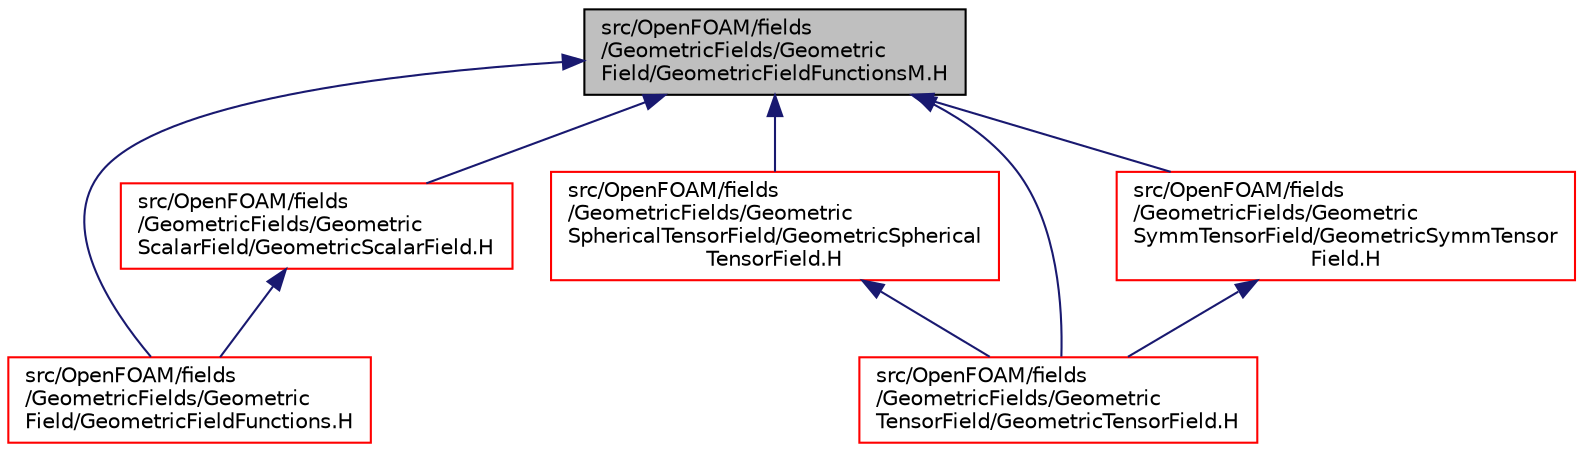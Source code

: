 digraph "src/OpenFOAM/fields/GeometricFields/GeometricField/GeometricFieldFunctionsM.H"
{
  bgcolor="transparent";
  edge [fontname="Helvetica",fontsize="10",labelfontname="Helvetica",labelfontsize="10"];
  node [fontname="Helvetica",fontsize="10",shape=record];
  Node1 [label="src/OpenFOAM/fields\l/GeometricFields/Geometric\lField/GeometricFieldFunctionsM.H",height=0.2,width=0.4,color="black", fillcolor="grey75", style="filled", fontcolor="black"];
  Node1 -> Node2 [dir="back",color="midnightblue",fontsize="10",style="solid",fontname="Helvetica"];
  Node2 [label="src/OpenFOAM/fields\l/GeometricFields/Geometric\lField/GeometricFieldFunctions.H",height=0.2,width=0.4,color="red",URL="$a08046.html"];
  Node1 -> Node3 [dir="back",color="midnightblue",fontsize="10",style="solid",fontname="Helvetica"];
  Node3 [label="src/OpenFOAM/fields\l/GeometricFields/Geometric\lScalarField/GeometricScalarField.H",height=0.2,width=0.4,color="red",URL="$a08058.html",tooltip="Scalar specific part of the implementation of GeometricField. "];
  Node3 -> Node2 [dir="back",color="midnightblue",fontsize="10",style="solid",fontname="Helvetica"];
  Node1 -> Node4 [dir="back",color="midnightblue",fontsize="10",style="solid",fontname="Helvetica"];
  Node4 [label="src/OpenFOAM/fields\l/GeometricFields/Geometric\lSphericalTensorField/GeometricSpherical\lTensorField.H",height=0.2,width=0.4,color="red",URL="$a08060.html",tooltip="SphericalTensor specific part of the implementation of GeometricField. "];
  Node4 -> Node5 [dir="back",color="midnightblue",fontsize="10",style="solid",fontname="Helvetica"];
  Node5 [label="src/OpenFOAM/fields\l/GeometricFields/Geometric\lTensorField/GeometricTensorField.H",height=0.2,width=0.4,color="red",URL="$a08064.html",tooltip="Tensor specific part of the implementation of GeometricField. "];
  Node1 -> Node6 [dir="back",color="midnightblue",fontsize="10",style="solid",fontname="Helvetica"];
  Node6 [label="src/OpenFOAM/fields\l/GeometricFields/Geometric\lSymmTensorField/GeometricSymmTensor\lField.H",height=0.2,width=0.4,color="red",URL="$a08062.html",tooltip="SymmTensor specific part of the implementation of GeometricField. "];
  Node6 -> Node5 [dir="back",color="midnightblue",fontsize="10",style="solid",fontname="Helvetica"];
  Node1 -> Node5 [dir="back",color="midnightblue",fontsize="10",style="solid",fontname="Helvetica"];
}
